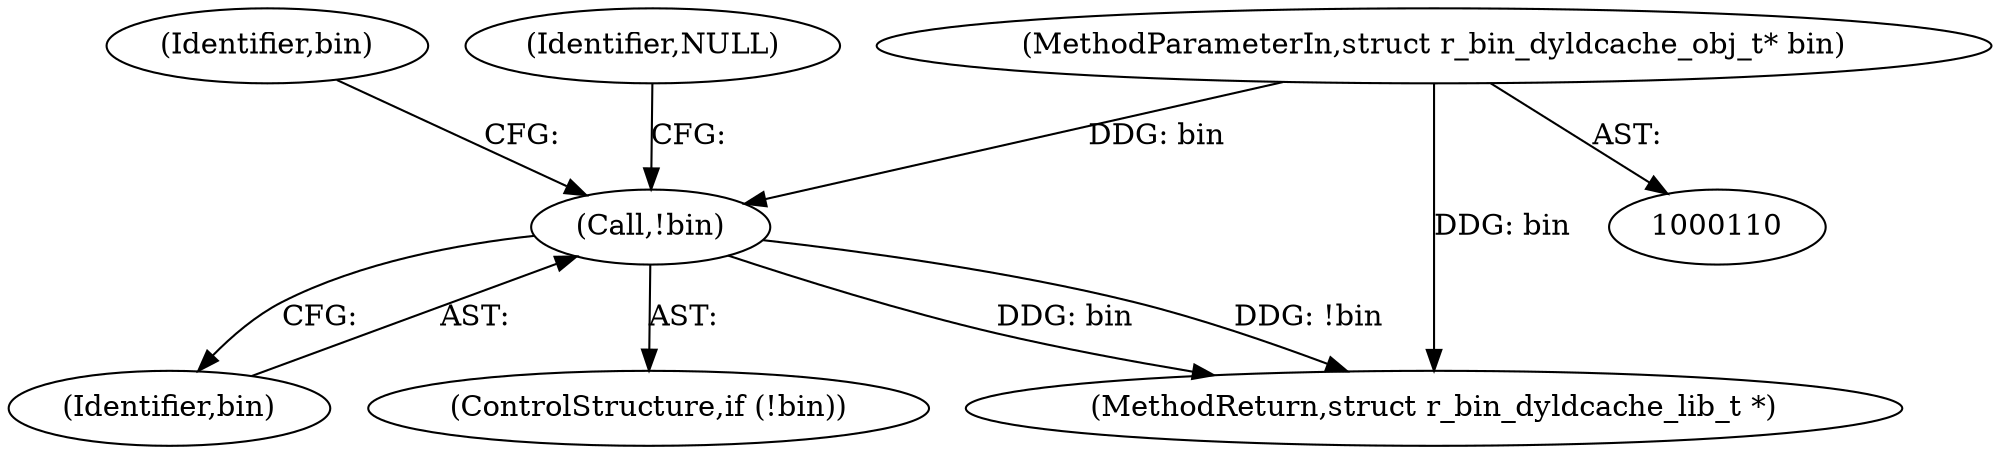 digraph "0_radare2_4e98402f09a0ef0bb8559a33a4c1988c54938eaf@pointer" {
"1000141" [label="(Call,!bin)"];
"1000111" [label="(MethodParameterIn,struct r_bin_dyldcache_obj_t* bin)"];
"1000142" [label="(Identifier,bin)"];
"1000141" [label="(Call,!bin)"];
"1000149" [label="(Identifier,bin)"];
"1000111" [label="(MethodParameterIn,struct r_bin_dyldcache_obj_t* bin)"];
"1000140" [label="(ControlStructure,if (!bin))"];
"1000750" [label="(MethodReturn,struct r_bin_dyldcache_lib_t *)"];
"1000145" [label="(Identifier,NULL)"];
"1000141" -> "1000140"  [label="AST: "];
"1000141" -> "1000142"  [label="CFG: "];
"1000142" -> "1000141"  [label="AST: "];
"1000145" -> "1000141"  [label="CFG: "];
"1000149" -> "1000141"  [label="CFG: "];
"1000141" -> "1000750"  [label="DDG: bin"];
"1000141" -> "1000750"  [label="DDG: !bin"];
"1000111" -> "1000141"  [label="DDG: bin"];
"1000111" -> "1000110"  [label="AST: "];
"1000111" -> "1000750"  [label="DDG: bin"];
}
